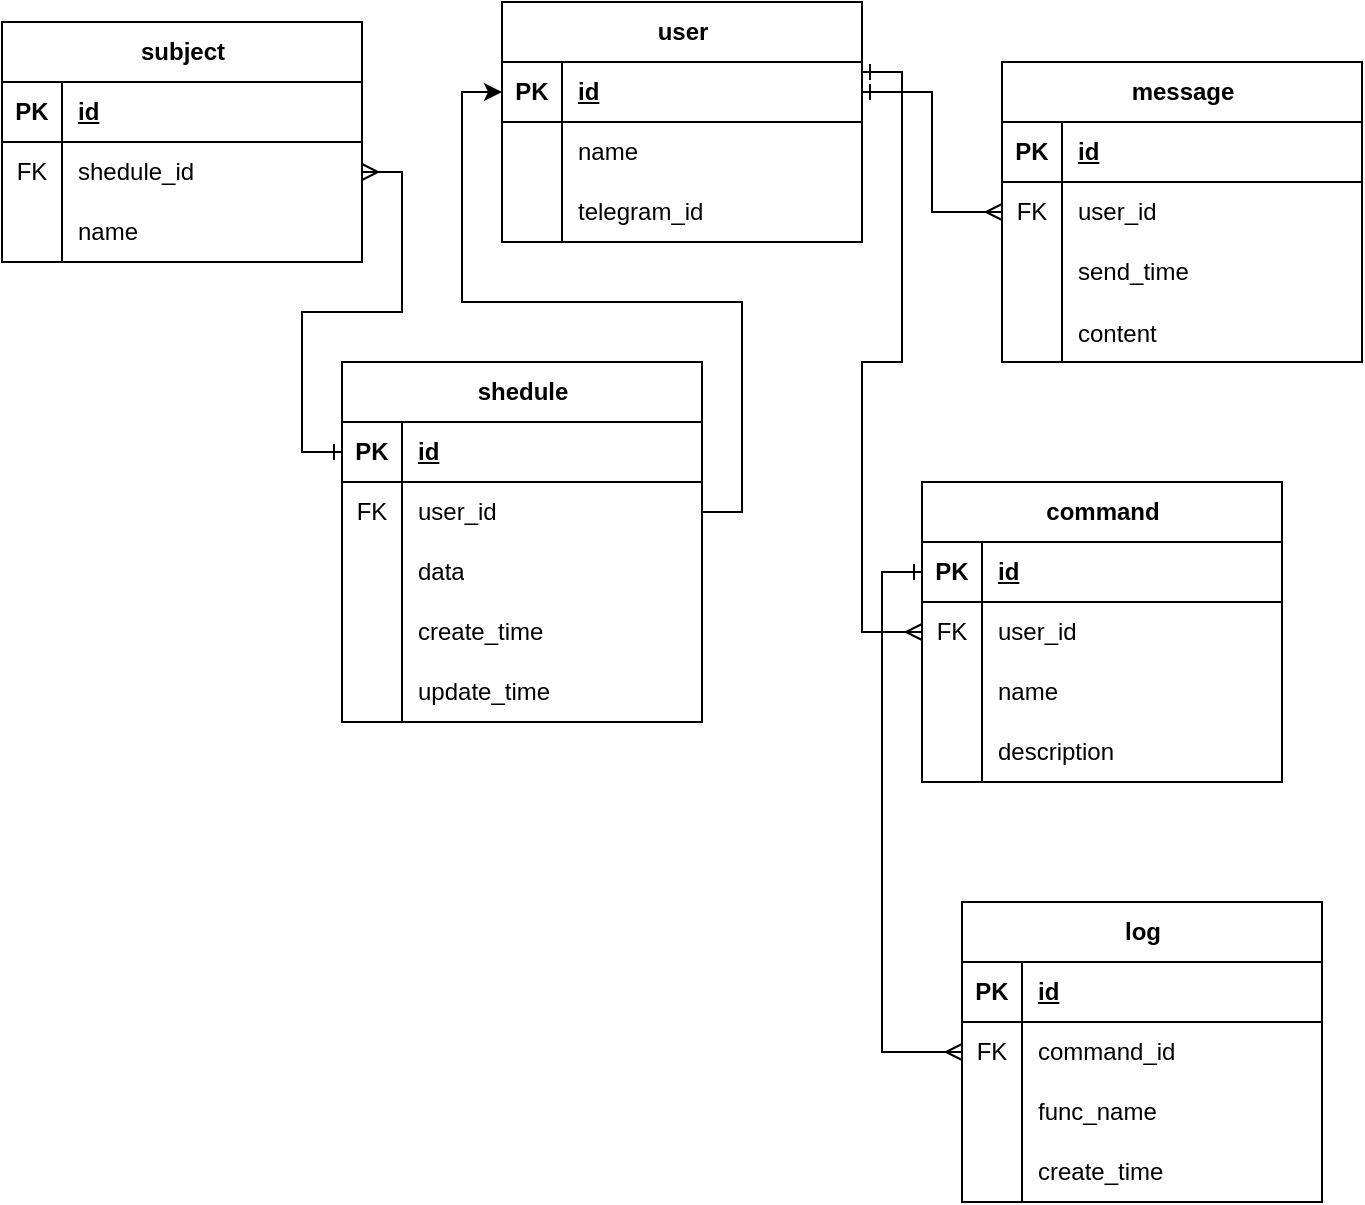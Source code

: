 <mxfile version="26.0.6">
  <diagram id="7rRAIwfvEBD1Psuq_dSK" name="Страница — 2">
    <mxGraphModel dx="746" dy="735" grid="1" gridSize="10" guides="1" tooltips="1" connect="1" arrows="1" fold="1" page="1" pageScale="1" pageWidth="827" pageHeight="1169" math="0" shadow="0">
      <root>
        <mxCell id="0" />
        <mxCell id="1" parent="0" />
        <mxCell id="XLJSj3dFBMPo9owvnzX6-15" style="edgeStyle=orthogonalEdgeStyle;rounded=0;orthogonalLoop=1;jettySize=auto;html=1;exitX=0.5;exitY=1;exitDx=0;exitDy=0;" parent="1" edge="1">
          <mxGeometry relative="1" as="geometry">
            <mxPoint x="200" y="70" as="sourcePoint" />
            <mxPoint x="200" y="70" as="targetPoint" />
          </mxGeometry>
        </mxCell>
        <mxCell id="3aCRcWMr6Qe0uc_V4OMH-16" value="message" style="shape=table;startSize=30;container=1;collapsible=1;childLayout=tableLayout;fixedRows=1;rowLines=0;fontStyle=1;align=center;resizeLast=1;html=1;" vertex="1" parent="1">
          <mxGeometry x="530" y="60" width="180" height="150" as="geometry" />
        </mxCell>
        <mxCell id="3aCRcWMr6Qe0uc_V4OMH-17" value="" style="shape=tableRow;horizontal=0;startSize=0;swimlaneHead=0;swimlaneBody=0;fillColor=none;collapsible=0;dropTarget=0;points=[[0,0.5],[1,0.5]];portConstraint=eastwest;top=0;left=0;right=0;bottom=1;" vertex="1" parent="3aCRcWMr6Qe0uc_V4OMH-16">
          <mxGeometry y="30" width="180" height="30" as="geometry" />
        </mxCell>
        <mxCell id="3aCRcWMr6Qe0uc_V4OMH-18" value="PK" style="shape=partialRectangle;connectable=0;fillColor=none;top=0;left=0;bottom=0;right=0;fontStyle=1;overflow=hidden;whiteSpace=wrap;html=1;" vertex="1" parent="3aCRcWMr6Qe0uc_V4OMH-17">
          <mxGeometry width="30" height="30" as="geometry">
            <mxRectangle width="30" height="30" as="alternateBounds" />
          </mxGeometry>
        </mxCell>
        <mxCell id="3aCRcWMr6Qe0uc_V4OMH-19" value="id" style="shape=partialRectangle;connectable=0;fillColor=none;top=0;left=0;bottom=0;right=0;align=left;spacingLeft=6;fontStyle=5;overflow=hidden;whiteSpace=wrap;html=1;" vertex="1" parent="3aCRcWMr6Qe0uc_V4OMH-17">
          <mxGeometry x="30" width="150" height="30" as="geometry">
            <mxRectangle width="150" height="30" as="alternateBounds" />
          </mxGeometry>
        </mxCell>
        <mxCell id="3aCRcWMr6Qe0uc_V4OMH-80" value="" style="shape=tableRow;horizontal=0;startSize=0;swimlaneHead=0;swimlaneBody=0;fillColor=none;collapsible=0;dropTarget=0;points=[[0,0.5],[1,0.5]];portConstraint=eastwest;top=0;left=0;right=0;bottom=0;" vertex="1" parent="3aCRcWMr6Qe0uc_V4OMH-16">
          <mxGeometry y="60" width="180" height="30" as="geometry" />
        </mxCell>
        <mxCell id="3aCRcWMr6Qe0uc_V4OMH-81" value="FK" style="shape=partialRectangle;connectable=0;fillColor=none;top=0;left=0;bottom=0;right=0;fontStyle=0;overflow=hidden;whiteSpace=wrap;html=1;" vertex="1" parent="3aCRcWMr6Qe0uc_V4OMH-80">
          <mxGeometry width="30" height="30" as="geometry">
            <mxRectangle width="30" height="30" as="alternateBounds" />
          </mxGeometry>
        </mxCell>
        <mxCell id="3aCRcWMr6Qe0uc_V4OMH-82" value="user_id" style="shape=partialRectangle;connectable=0;fillColor=none;top=0;left=0;bottom=0;right=0;align=left;spacingLeft=6;fontStyle=0;overflow=hidden;whiteSpace=wrap;html=1;" vertex="1" parent="3aCRcWMr6Qe0uc_V4OMH-80">
          <mxGeometry x="30" width="150" height="30" as="geometry">
            <mxRectangle width="150" height="30" as="alternateBounds" />
          </mxGeometry>
        </mxCell>
        <mxCell id="3aCRcWMr6Qe0uc_V4OMH-20" value="" style="shape=tableRow;horizontal=0;startSize=0;swimlaneHead=0;swimlaneBody=0;fillColor=none;collapsible=0;dropTarget=0;points=[[0,0.5],[1,0.5]];portConstraint=eastwest;top=0;left=0;right=0;bottom=0;" vertex="1" parent="3aCRcWMr6Qe0uc_V4OMH-16">
          <mxGeometry y="90" width="180" height="30" as="geometry" />
        </mxCell>
        <mxCell id="3aCRcWMr6Qe0uc_V4OMH-21" value="" style="shape=partialRectangle;connectable=0;fillColor=none;top=0;left=0;bottom=0;right=0;editable=1;overflow=hidden;whiteSpace=wrap;html=1;" vertex="1" parent="3aCRcWMr6Qe0uc_V4OMH-20">
          <mxGeometry width="30" height="30" as="geometry">
            <mxRectangle width="30" height="30" as="alternateBounds" />
          </mxGeometry>
        </mxCell>
        <mxCell id="3aCRcWMr6Qe0uc_V4OMH-22" value="send_time" style="shape=partialRectangle;connectable=0;fillColor=none;top=0;left=0;bottom=0;right=0;align=left;spacingLeft=6;overflow=hidden;whiteSpace=wrap;html=1;" vertex="1" parent="3aCRcWMr6Qe0uc_V4OMH-20">
          <mxGeometry x="30" width="150" height="30" as="geometry">
            <mxRectangle width="150" height="30" as="alternateBounds" />
          </mxGeometry>
        </mxCell>
        <mxCell id="3aCRcWMr6Qe0uc_V4OMH-61" value="" style="shape=tableRow;horizontal=0;startSize=0;swimlaneHead=0;swimlaneBody=0;fillColor=none;collapsible=0;dropTarget=0;points=[[0,0.5],[1,0.5]];portConstraint=eastwest;top=0;left=0;right=0;bottom=0;" vertex="1" parent="3aCRcWMr6Qe0uc_V4OMH-16">
          <mxGeometry y="120" width="180" height="30" as="geometry" />
        </mxCell>
        <mxCell id="3aCRcWMr6Qe0uc_V4OMH-62" value="" style="shape=partialRectangle;connectable=0;fillColor=none;top=0;left=0;bottom=0;right=0;editable=1;overflow=hidden;" vertex="1" parent="3aCRcWMr6Qe0uc_V4OMH-61">
          <mxGeometry width="30" height="30" as="geometry">
            <mxRectangle width="30" height="30" as="alternateBounds" />
          </mxGeometry>
        </mxCell>
        <mxCell id="3aCRcWMr6Qe0uc_V4OMH-63" value="content" style="shape=partialRectangle;connectable=0;fillColor=none;top=0;left=0;bottom=0;right=0;align=left;spacingLeft=6;overflow=hidden;" vertex="1" parent="3aCRcWMr6Qe0uc_V4OMH-61">
          <mxGeometry x="30" width="150" height="30" as="geometry">
            <mxRectangle width="150" height="30" as="alternateBounds" />
          </mxGeometry>
        </mxCell>
        <mxCell id="3aCRcWMr6Qe0uc_V4OMH-42" value="shedule" style="shape=table;startSize=30;container=1;collapsible=1;childLayout=tableLayout;fixedRows=1;rowLines=0;fontStyle=1;align=center;resizeLast=1;html=1;" vertex="1" parent="1">
          <mxGeometry x="200" y="210" width="180" height="180" as="geometry" />
        </mxCell>
        <mxCell id="3aCRcWMr6Qe0uc_V4OMH-43" value="" style="shape=tableRow;horizontal=0;startSize=0;swimlaneHead=0;swimlaneBody=0;fillColor=none;collapsible=0;dropTarget=0;points=[[0,0.5],[1,0.5]];portConstraint=eastwest;top=0;left=0;right=0;bottom=1;" vertex="1" parent="3aCRcWMr6Qe0uc_V4OMH-42">
          <mxGeometry y="30" width="180" height="30" as="geometry" />
        </mxCell>
        <mxCell id="3aCRcWMr6Qe0uc_V4OMH-44" value="PK" style="shape=partialRectangle;connectable=0;fillColor=none;top=0;left=0;bottom=0;right=0;fontStyle=1;overflow=hidden;whiteSpace=wrap;html=1;" vertex="1" parent="3aCRcWMr6Qe0uc_V4OMH-43">
          <mxGeometry width="30" height="30" as="geometry">
            <mxRectangle width="30" height="30" as="alternateBounds" />
          </mxGeometry>
        </mxCell>
        <mxCell id="3aCRcWMr6Qe0uc_V4OMH-45" value="id" style="shape=partialRectangle;connectable=0;fillColor=none;top=0;left=0;bottom=0;right=0;align=left;spacingLeft=6;fontStyle=5;overflow=hidden;whiteSpace=wrap;html=1;" vertex="1" parent="3aCRcWMr6Qe0uc_V4OMH-43">
          <mxGeometry x="30" width="150" height="30" as="geometry">
            <mxRectangle width="150" height="30" as="alternateBounds" />
          </mxGeometry>
        </mxCell>
        <mxCell id="3aCRcWMr6Qe0uc_V4OMH-57" value="" style="shape=tableRow;horizontal=0;startSize=0;swimlaneHead=0;swimlaneBody=0;fillColor=none;collapsible=0;dropTarget=0;points=[[0,0.5],[1,0.5]];portConstraint=eastwest;top=0;left=0;right=0;bottom=0;" vertex="1" parent="3aCRcWMr6Qe0uc_V4OMH-42">
          <mxGeometry y="60" width="180" height="30" as="geometry" />
        </mxCell>
        <mxCell id="3aCRcWMr6Qe0uc_V4OMH-58" value="FK" style="shape=partialRectangle;connectable=0;fillColor=none;top=0;left=0;bottom=0;right=0;fontStyle=0;overflow=hidden;whiteSpace=wrap;html=1;" vertex="1" parent="3aCRcWMr6Qe0uc_V4OMH-57">
          <mxGeometry width="30" height="30" as="geometry">
            <mxRectangle width="30" height="30" as="alternateBounds" />
          </mxGeometry>
        </mxCell>
        <mxCell id="3aCRcWMr6Qe0uc_V4OMH-59" value="user_id" style="shape=partialRectangle;connectable=0;fillColor=none;top=0;left=0;bottom=0;right=0;align=left;spacingLeft=6;fontStyle=0;overflow=hidden;whiteSpace=wrap;html=1;" vertex="1" parent="3aCRcWMr6Qe0uc_V4OMH-57">
          <mxGeometry x="30" width="150" height="30" as="geometry">
            <mxRectangle width="150" height="30" as="alternateBounds" />
          </mxGeometry>
        </mxCell>
        <mxCell id="3aCRcWMr6Qe0uc_V4OMH-46" value="" style="shape=tableRow;horizontal=0;startSize=0;swimlaneHead=0;swimlaneBody=0;fillColor=none;collapsible=0;dropTarget=0;points=[[0,0.5],[1,0.5]];portConstraint=eastwest;top=0;left=0;right=0;bottom=0;" vertex="1" parent="3aCRcWMr6Qe0uc_V4OMH-42">
          <mxGeometry y="90" width="180" height="30" as="geometry" />
        </mxCell>
        <mxCell id="3aCRcWMr6Qe0uc_V4OMH-47" value="" style="shape=partialRectangle;connectable=0;fillColor=none;top=0;left=0;bottom=0;right=0;editable=1;overflow=hidden;whiteSpace=wrap;html=1;" vertex="1" parent="3aCRcWMr6Qe0uc_V4OMH-46">
          <mxGeometry width="30" height="30" as="geometry">
            <mxRectangle width="30" height="30" as="alternateBounds" />
          </mxGeometry>
        </mxCell>
        <mxCell id="3aCRcWMr6Qe0uc_V4OMH-48" value="data" style="shape=partialRectangle;connectable=0;fillColor=none;top=0;left=0;bottom=0;right=0;align=left;spacingLeft=6;overflow=hidden;whiteSpace=wrap;html=1;" vertex="1" parent="3aCRcWMr6Qe0uc_V4OMH-46">
          <mxGeometry x="30" width="150" height="30" as="geometry">
            <mxRectangle width="150" height="30" as="alternateBounds" />
          </mxGeometry>
        </mxCell>
        <mxCell id="3aCRcWMr6Qe0uc_V4OMH-49" value="" style="shape=tableRow;horizontal=0;startSize=0;swimlaneHead=0;swimlaneBody=0;fillColor=none;collapsible=0;dropTarget=0;points=[[0,0.5],[1,0.5]];portConstraint=eastwest;top=0;left=0;right=0;bottom=0;" vertex="1" parent="3aCRcWMr6Qe0uc_V4OMH-42">
          <mxGeometry y="120" width="180" height="30" as="geometry" />
        </mxCell>
        <mxCell id="3aCRcWMr6Qe0uc_V4OMH-50" value="" style="shape=partialRectangle;connectable=0;fillColor=none;top=0;left=0;bottom=0;right=0;editable=1;overflow=hidden;whiteSpace=wrap;html=1;" vertex="1" parent="3aCRcWMr6Qe0uc_V4OMH-49">
          <mxGeometry width="30" height="30" as="geometry">
            <mxRectangle width="30" height="30" as="alternateBounds" />
          </mxGeometry>
        </mxCell>
        <mxCell id="3aCRcWMr6Qe0uc_V4OMH-51" value="create_time" style="shape=partialRectangle;connectable=0;fillColor=none;top=0;left=0;bottom=0;right=0;align=left;spacingLeft=6;overflow=hidden;whiteSpace=wrap;html=1;" vertex="1" parent="3aCRcWMr6Qe0uc_V4OMH-49">
          <mxGeometry x="30" width="150" height="30" as="geometry">
            <mxRectangle width="150" height="30" as="alternateBounds" />
          </mxGeometry>
        </mxCell>
        <mxCell id="3aCRcWMr6Qe0uc_V4OMH-52" value="" style="shape=tableRow;horizontal=0;startSize=0;swimlaneHead=0;swimlaneBody=0;fillColor=none;collapsible=0;dropTarget=0;points=[[0,0.5],[1,0.5]];portConstraint=eastwest;top=0;left=0;right=0;bottom=0;" vertex="1" parent="3aCRcWMr6Qe0uc_V4OMH-42">
          <mxGeometry y="150" width="180" height="30" as="geometry" />
        </mxCell>
        <mxCell id="3aCRcWMr6Qe0uc_V4OMH-53" value="" style="shape=partialRectangle;connectable=0;fillColor=none;top=0;left=0;bottom=0;right=0;editable=1;overflow=hidden;whiteSpace=wrap;html=1;" vertex="1" parent="3aCRcWMr6Qe0uc_V4OMH-52">
          <mxGeometry width="30" height="30" as="geometry">
            <mxRectangle width="30" height="30" as="alternateBounds" />
          </mxGeometry>
        </mxCell>
        <mxCell id="3aCRcWMr6Qe0uc_V4OMH-54" value="update_time" style="shape=partialRectangle;connectable=0;fillColor=none;top=0;left=0;bottom=0;right=0;align=left;spacingLeft=6;overflow=hidden;whiteSpace=wrap;html=1;" vertex="1" parent="3aCRcWMr6Qe0uc_V4OMH-52">
          <mxGeometry x="30" width="150" height="30" as="geometry">
            <mxRectangle width="150" height="30" as="alternateBounds" />
          </mxGeometry>
        </mxCell>
        <mxCell id="3aCRcWMr6Qe0uc_V4OMH-67" value="user" style="shape=table;startSize=30;container=1;collapsible=1;childLayout=tableLayout;fixedRows=1;rowLines=0;fontStyle=1;align=center;resizeLast=1;html=1;" vertex="1" parent="1">
          <mxGeometry x="280" y="30" width="180" height="120" as="geometry" />
        </mxCell>
        <mxCell id="3aCRcWMr6Qe0uc_V4OMH-68" value="" style="shape=tableRow;horizontal=0;startSize=0;swimlaneHead=0;swimlaneBody=0;fillColor=none;collapsible=0;dropTarget=0;points=[[0,0.5],[1,0.5]];portConstraint=eastwest;top=0;left=0;right=0;bottom=1;" vertex="1" parent="3aCRcWMr6Qe0uc_V4OMH-67">
          <mxGeometry y="30" width="180" height="30" as="geometry" />
        </mxCell>
        <mxCell id="3aCRcWMr6Qe0uc_V4OMH-69" value="PK" style="shape=partialRectangle;connectable=0;fillColor=none;top=0;left=0;bottom=0;right=0;fontStyle=1;overflow=hidden;whiteSpace=wrap;html=1;" vertex="1" parent="3aCRcWMr6Qe0uc_V4OMH-68">
          <mxGeometry width="30" height="30" as="geometry">
            <mxRectangle width="30" height="30" as="alternateBounds" />
          </mxGeometry>
        </mxCell>
        <mxCell id="3aCRcWMr6Qe0uc_V4OMH-70" value="id" style="shape=partialRectangle;connectable=0;fillColor=none;top=0;left=0;bottom=0;right=0;align=left;spacingLeft=6;fontStyle=5;overflow=hidden;whiteSpace=wrap;html=1;" vertex="1" parent="3aCRcWMr6Qe0uc_V4OMH-68">
          <mxGeometry x="30" width="150" height="30" as="geometry">
            <mxRectangle width="150" height="30" as="alternateBounds" />
          </mxGeometry>
        </mxCell>
        <mxCell id="3aCRcWMr6Qe0uc_V4OMH-71" value="" style="shape=tableRow;horizontal=0;startSize=0;swimlaneHead=0;swimlaneBody=0;fillColor=none;collapsible=0;dropTarget=0;points=[[0,0.5],[1,0.5]];portConstraint=eastwest;top=0;left=0;right=0;bottom=0;" vertex="1" parent="3aCRcWMr6Qe0uc_V4OMH-67">
          <mxGeometry y="60" width="180" height="30" as="geometry" />
        </mxCell>
        <mxCell id="3aCRcWMr6Qe0uc_V4OMH-72" value="" style="shape=partialRectangle;connectable=0;fillColor=none;top=0;left=0;bottom=0;right=0;editable=1;overflow=hidden;whiteSpace=wrap;html=1;" vertex="1" parent="3aCRcWMr6Qe0uc_V4OMH-71">
          <mxGeometry width="30" height="30" as="geometry">
            <mxRectangle width="30" height="30" as="alternateBounds" />
          </mxGeometry>
        </mxCell>
        <mxCell id="3aCRcWMr6Qe0uc_V4OMH-73" value="name" style="shape=partialRectangle;connectable=0;fillColor=none;top=0;left=0;bottom=0;right=0;align=left;spacingLeft=6;overflow=hidden;whiteSpace=wrap;html=1;" vertex="1" parent="3aCRcWMr6Qe0uc_V4OMH-71">
          <mxGeometry x="30" width="150" height="30" as="geometry">
            <mxRectangle width="150" height="30" as="alternateBounds" />
          </mxGeometry>
        </mxCell>
        <mxCell id="3aCRcWMr6Qe0uc_V4OMH-74" value="" style="shape=tableRow;horizontal=0;startSize=0;swimlaneHead=0;swimlaneBody=0;fillColor=none;collapsible=0;dropTarget=0;points=[[0,0.5],[1,0.5]];portConstraint=eastwest;top=0;left=0;right=0;bottom=0;" vertex="1" parent="3aCRcWMr6Qe0uc_V4OMH-67">
          <mxGeometry y="90" width="180" height="30" as="geometry" />
        </mxCell>
        <mxCell id="3aCRcWMr6Qe0uc_V4OMH-75" value="" style="shape=partialRectangle;connectable=0;fillColor=none;top=0;left=0;bottom=0;right=0;editable=1;overflow=hidden;whiteSpace=wrap;html=1;" vertex="1" parent="3aCRcWMr6Qe0uc_V4OMH-74">
          <mxGeometry width="30" height="30" as="geometry">
            <mxRectangle width="30" height="30" as="alternateBounds" />
          </mxGeometry>
        </mxCell>
        <mxCell id="3aCRcWMr6Qe0uc_V4OMH-76" value="telegram_id" style="shape=partialRectangle;connectable=0;fillColor=none;top=0;left=0;bottom=0;right=0;align=left;spacingLeft=6;overflow=hidden;whiteSpace=wrap;html=1;" vertex="1" parent="3aCRcWMr6Qe0uc_V4OMH-74">
          <mxGeometry x="30" width="150" height="30" as="geometry">
            <mxRectangle width="150" height="30" as="alternateBounds" />
          </mxGeometry>
        </mxCell>
        <mxCell id="3aCRcWMr6Qe0uc_V4OMH-83" value="subject" style="shape=table;startSize=30;container=1;collapsible=1;childLayout=tableLayout;fixedRows=1;rowLines=0;fontStyle=1;align=center;resizeLast=1;html=1;" vertex="1" parent="1">
          <mxGeometry x="30" y="40" width="180" height="120" as="geometry" />
        </mxCell>
        <mxCell id="3aCRcWMr6Qe0uc_V4OMH-84" value="" style="shape=tableRow;horizontal=0;startSize=0;swimlaneHead=0;swimlaneBody=0;fillColor=none;collapsible=0;dropTarget=0;points=[[0,0.5],[1,0.5]];portConstraint=eastwest;top=0;left=0;right=0;bottom=1;" vertex="1" parent="3aCRcWMr6Qe0uc_V4OMH-83">
          <mxGeometry y="30" width="180" height="30" as="geometry" />
        </mxCell>
        <mxCell id="3aCRcWMr6Qe0uc_V4OMH-85" value="PK" style="shape=partialRectangle;connectable=0;fillColor=none;top=0;left=0;bottom=0;right=0;fontStyle=1;overflow=hidden;whiteSpace=wrap;html=1;" vertex="1" parent="3aCRcWMr6Qe0uc_V4OMH-84">
          <mxGeometry width="30" height="30" as="geometry">
            <mxRectangle width="30" height="30" as="alternateBounds" />
          </mxGeometry>
        </mxCell>
        <mxCell id="3aCRcWMr6Qe0uc_V4OMH-86" value="id" style="shape=partialRectangle;connectable=0;fillColor=none;top=0;left=0;bottom=0;right=0;align=left;spacingLeft=6;fontStyle=5;overflow=hidden;whiteSpace=wrap;html=1;" vertex="1" parent="3aCRcWMr6Qe0uc_V4OMH-84">
          <mxGeometry x="30" width="150" height="30" as="geometry">
            <mxRectangle width="150" height="30" as="alternateBounds" />
          </mxGeometry>
        </mxCell>
        <mxCell id="3aCRcWMr6Qe0uc_V4OMH-96" value="" style="shape=tableRow;horizontal=0;startSize=0;swimlaneHead=0;swimlaneBody=0;fillColor=none;collapsible=0;dropTarget=0;points=[[0,0.5],[1,0.5]];portConstraint=eastwest;top=0;left=0;right=0;bottom=0;" vertex="1" parent="3aCRcWMr6Qe0uc_V4OMH-83">
          <mxGeometry y="60" width="180" height="30" as="geometry" />
        </mxCell>
        <mxCell id="3aCRcWMr6Qe0uc_V4OMH-97" value="FK" style="shape=partialRectangle;connectable=0;fillColor=none;top=0;left=0;bottom=0;right=0;fontStyle=0;overflow=hidden;whiteSpace=wrap;html=1;" vertex="1" parent="3aCRcWMr6Qe0uc_V4OMH-96">
          <mxGeometry width="30" height="30" as="geometry">
            <mxRectangle width="30" height="30" as="alternateBounds" />
          </mxGeometry>
        </mxCell>
        <mxCell id="3aCRcWMr6Qe0uc_V4OMH-98" value="shedule_id" style="shape=partialRectangle;connectable=0;fillColor=none;top=0;left=0;bottom=0;right=0;align=left;spacingLeft=6;fontStyle=0;overflow=hidden;whiteSpace=wrap;html=1;" vertex="1" parent="3aCRcWMr6Qe0uc_V4OMH-96">
          <mxGeometry x="30" width="150" height="30" as="geometry">
            <mxRectangle width="150" height="30" as="alternateBounds" />
          </mxGeometry>
        </mxCell>
        <mxCell id="3aCRcWMr6Qe0uc_V4OMH-87" value="" style="shape=tableRow;horizontal=0;startSize=0;swimlaneHead=0;swimlaneBody=0;fillColor=none;collapsible=0;dropTarget=0;points=[[0,0.5],[1,0.5]];portConstraint=eastwest;top=0;left=0;right=0;bottom=0;" vertex="1" parent="3aCRcWMr6Qe0uc_V4OMH-83">
          <mxGeometry y="90" width="180" height="30" as="geometry" />
        </mxCell>
        <mxCell id="3aCRcWMr6Qe0uc_V4OMH-88" value="" style="shape=partialRectangle;connectable=0;fillColor=none;top=0;left=0;bottom=0;right=0;editable=1;overflow=hidden;whiteSpace=wrap;html=1;" vertex="1" parent="3aCRcWMr6Qe0uc_V4OMH-87">
          <mxGeometry width="30" height="30" as="geometry">
            <mxRectangle width="30" height="30" as="alternateBounds" />
          </mxGeometry>
        </mxCell>
        <mxCell id="3aCRcWMr6Qe0uc_V4OMH-89" value="name" style="shape=partialRectangle;connectable=0;fillColor=none;top=0;left=0;bottom=0;right=0;align=left;spacingLeft=6;overflow=hidden;whiteSpace=wrap;html=1;" vertex="1" parent="3aCRcWMr6Qe0uc_V4OMH-87">
          <mxGeometry x="30" width="150" height="30" as="geometry">
            <mxRectangle width="150" height="30" as="alternateBounds" />
          </mxGeometry>
        </mxCell>
        <mxCell id="3aCRcWMr6Qe0uc_V4OMH-99" value="command" style="shape=table;startSize=30;container=1;collapsible=1;childLayout=tableLayout;fixedRows=1;rowLines=0;fontStyle=1;align=center;resizeLast=1;html=1;" vertex="1" parent="1">
          <mxGeometry x="490" y="270" width="180" height="150" as="geometry" />
        </mxCell>
        <mxCell id="3aCRcWMr6Qe0uc_V4OMH-100" value="" style="shape=tableRow;horizontal=0;startSize=0;swimlaneHead=0;swimlaneBody=0;fillColor=none;collapsible=0;dropTarget=0;points=[[0,0.5],[1,0.5]];portConstraint=eastwest;top=0;left=0;right=0;bottom=1;" vertex="1" parent="3aCRcWMr6Qe0uc_V4OMH-99">
          <mxGeometry y="30" width="180" height="30" as="geometry" />
        </mxCell>
        <mxCell id="3aCRcWMr6Qe0uc_V4OMH-101" value="PK" style="shape=partialRectangle;connectable=0;fillColor=none;top=0;left=0;bottom=0;right=0;fontStyle=1;overflow=hidden;whiteSpace=wrap;html=1;" vertex="1" parent="3aCRcWMr6Qe0uc_V4OMH-100">
          <mxGeometry width="30" height="30" as="geometry">
            <mxRectangle width="30" height="30" as="alternateBounds" />
          </mxGeometry>
        </mxCell>
        <mxCell id="3aCRcWMr6Qe0uc_V4OMH-102" value="id" style="shape=partialRectangle;connectable=0;fillColor=none;top=0;left=0;bottom=0;right=0;align=left;spacingLeft=6;fontStyle=5;overflow=hidden;whiteSpace=wrap;html=1;" vertex="1" parent="3aCRcWMr6Qe0uc_V4OMH-100">
          <mxGeometry x="30" width="150" height="30" as="geometry">
            <mxRectangle width="150" height="30" as="alternateBounds" />
          </mxGeometry>
        </mxCell>
        <mxCell id="3aCRcWMr6Qe0uc_V4OMH-148" value="" style="shape=tableRow;horizontal=0;startSize=0;swimlaneHead=0;swimlaneBody=0;fillColor=none;collapsible=0;dropTarget=0;points=[[0,0.5],[1,0.5]];portConstraint=eastwest;top=0;left=0;right=0;bottom=0;" vertex="1" parent="3aCRcWMr6Qe0uc_V4OMH-99">
          <mxGeometry y="60" width="180" height="30" as="geometry" />
        </mxCell>
        <mxCell id="3aCRcWMr6Qe0uc_V4OMH-149" value="FK" style="shape=partialRectangle;connectable=0;fillColor=none;top=0;left=0;bottom=0;right=0;fontStyle=0;overflow=hidden;whiteSpace=wrap;html=1;" vertex="1" parent="3aCRcWMr6Qe0uc_V4OMH-148">
          <mxGeometry width="30" height="30" as="geometry">
            <mxRectangle width="30" height="30" as="alternateBounds" />
          </mxGeometry>
        </mxCell>
        <mxCell id="3aCRcWMr6Qe0uc_V4OMH-150" value="user_id" style="shape=partialRectangle;connectable=0;fillColor=none;top=0;left=0;bottom=0;right=0;align=left;spacingLeft=6;fontStyle=0;overflow=hidden;whiteSpace=wrap;html=1;" vertex="1" parent="3aCRcWMr6Qe0uc_V4OMH-148">
          <mxGeometry x="30" width="150" height="30" as="geometry">
            <mxRectangle width="150" height="30" as="alternateBounds" />
          </mxGeometry>
        </mxCell>
        <mxCell id="3aCRcWMr6Qe0uc_V4OMH-103" value="" style="shape=tableRow;horizontal=0;startSize=0;swimlaneHead=0;swimlaneBody=0;fillColor=none;collapsible=0;dropTarget=0;points=[[0,0.5],[1,0.5]];portConstraint=eastwest;top=0;left=0;right=0;bottom=0;" vertex="1" parent="3aCRcWMr6Qe0uc_V4OMH-99">
          <mxGeometry y="90" width="180" height="30" as="geometry" />
        </mxCell>
        <mxCell id="3aCRcWMr6Qe0uc_V4OMH-104" value="" style="shape=partialRectangle;connectable=0;fillColor=none;top=0;left=0;bottom=0;right=0;editable=1;overflow=hidden;whiteSpace=wrap;html=1;" vertex="1" parent="3aCRcWMr6Qe0uc_V4OMH-103">
          <mxGeometry width="30" height="30" as="geometry">
            <mxRectangle width="30" height="30" as="alternateBounds" />
          </mxGeometry>
        </mxCell>
        <mxCell id="3aCRcWMr6Qe0uc_V4OMH-105" value="name" style="shape=partialRectangle;connectable=0;fillColor=none;top=0;left=0;bottom=0;right=0;align=left;spacingLeft=6;overflow=hidden;whiteSpace=wrap;html=1;" vertex="1" parent="3aCRcWMr6Qe0uc_V4OMH-103">
          <mxGeometry x="30" width="150" height="30" as="geometry">
            <mxRectangle width="150" height="30" as="alternateBounds" />
          </mxGeometry>
        </mxCell>
        <mxCell id="3aCRcWMr6Qe0uc_V4OMH-106" value="" style="shape=tableRow;horizontal=0;startSize=0;swimlaneHead=0;swimlaneBody=0;fillColor=none;collapsible=0;dropTarget=0;points=[[0,0.5],[1,0.5]];portConstraint=eastwest;top=0;left=0;right=0;bottom=0;" vertex="1" parent="3aCRcWMr6Qe0uc_V4OMH-99">
          <mxGeometry y="120" width="180" height="30" as="geometry" />
        </mxCell>
        <mxCell id="3aCRcWMr6Qe0uc_V4OMH-107" value="" style="shape=partialRectangle;connectable=0;fillColor=none;top=0;left=0;bottom=0;right=0;editable=1;overflow=hidden;whiteSpace=wrap;html=1;" vertex="1" parent="3aCRcWMr6Qe0uc_V4OMH-106">
          <mxGeometry width="30" height="30" as="geometry">
            <mxRectangle width="30" height="30" as="alternateBounds" />
          </mxGeometry>
        </mxCell>
        <mxCell id="3aCRcWMr6Qe0uc_V4OMH-108" value="description" style="shape=partialRectangle;connectable=0;fillColor=none;top=0;left=0;bottom=0;right=0;align=left;spacingLeft=6;overflow=hidden;whiteSpace=wrap;html=1;" vertex="1" parent="3aCRcWMr6Qe0uc_V4OMH-106">
          <mxGeometry x="30" width="150" height="30" as="geometry">
            <mxRectangle width="150" height="30" as="alternateBounds" />
          </mxGeometry>
        </mxCell>
        <mxCell id="3aCRcWMr6Qe0uc_V4OMH-125" value="log" style="shape=table;startSize=30;container=1;collapsible=1;childLayout=tableLayout;fixedRows=1;rowLines=0;fontStyle=1;align=center;resizeLast=1;html=1;" vertex="1" parent="1">
          <mxGeometry x="510" y="480" width="180" height="150" as="geometry" />
        </mxCell>
        <mxCell id="3aCRcWMr6Qe0uc_V4OMH-126" value="" style="shape=tableRow;horizontal=0;startSize=0;swimlaneHead=0;swimlaneBody=0;fillColor=none;collapsible=0;dropTarget=0;points=[[0,0.5],[1,0.5]];portConstraint=eastwest;top=0;left=0;right=0;bottom=1;" vertex="1" parent="3aCRcWMr6Qe0uc_V4OMH-125">
          <mxGeometry y="30" width="180" height="30" as="geometry" />
        </mxCell>
        <mxCell id="3aCRcWMr6Qe0uc_V4OMH-127" value="PK" style="shape=partialRectangle;connectable=0;fillColor=none;top=0;left=0;bottom=0;right=0;fontStyle=1;overflow=hidden;whiteSpace=wrap;html=1;" vertex="1" parent="3aCRcWMr6Qe0uc_V4OMH-126">
          <mxGeometry width="30" height="30" as="geometry">
            <mxRectangle width="30" height="30" as="alternateBounds" />
          </mxGeometry>
        </mxCell>
        <mxCell id="3aCRcWMr6Qe0uc_V4OMH-128" value="id" style="shape=partialRectangle;connectable=0;fillColor=none;top=0;left=0;bottom=0;right=0;align=left;spacingLeft=6;fontStyle=5;overflow=hidden;whiteSpace=wrap;html=1;" vertex="1" parent="3aCRcWMr6Qe0uc_V4OMH-126">
          <mxGeometry x="30" width="150" height="30" as="geometry">
            <mxRectangle width="150" height="30" as="alternateBounds" />
          </mxGeometry>
        </mxCell>
        <mxCell id="3aCRcWMr6Qe0uc_V4OMH-138" value="" style="shape=tableRow;horizontal=0;startSize=0;swimlaneHead=0;swimlaneBody=0;fillColor=none;collapsible=0;dropTarget=0;points=[[0,0.5],[1,0.5]];portConstraint=eastwest;top=0;left=0;right=0;bottom=0;" vertex="1" parent="3aCRcWMr6Qe0uc_V4OMH-125">
          <mxGeometry y="60" width="180" height="30" as="geometry" />
        </mxCell>
        <mxCell id="3aCRcWMr6Qe0uc_V4OMH-139" value="FK" style="shape=partialRectangle;connectable=0;fillColor=none;top=0;left=0;bottom=0;right=0;fontStyle=0;overflow=hidden;whiteSpace=wrap;html=1;" vertex="1" parent="3aCRcWMr6Qe0uc_V4OMH-138">
          <mxGeometry width="30" height="30" as="geometry">
            <mxRectangle width="30" height="30" as="alternateBounds" />
          </mxGeometry>
        </mxCell>
        <mxCell id="3aCRcWMr6Qe0uc_V4OMH-140" value="command_id" style="shape=partialRectangle;connectable=0;fillColor=none;top=0;left=0;bottom=0;right=0;align=left;spacingLeft=6;fontStyle=0;overflow=hidden;whiteSpace=wrap;html=1;" vertex="1" parent="3aCRcWMr6Qe0uc_V4OMH-138">
          <mxGeometry x="30" width="150" height="30" as="geometry">
            <mxRectangle width="150" height="30" as="alternateBounds" />
          </mxGeometry>
        </mxCell>
        <mxCell id="3aCRcWMr6Qe0uc_V4OMH-129" value="" style="shape=tableRow;horizontal=0;startSize=0;swimlaneHead=0;swimlaneBody=0;fillColor=none;collapsible=0;dropTarget=0;points=[[0,0.5],[1,0.5]];portConstraint=eastwest;top=0;left=0;right=0;bottom=0;" vertex="1" parent="3aCRcWMr6Qe0uc_V4OMH-125">
          <mxGeometry y="90" width="180" height="30" as="geometry" />
        </mxCell>
        <mxCell id="3aCRcWMr6Qe0uc_V4OMH-130" value="" style="shape=partialRectangle;connectable=0;fillColor=none;top=0;left=0;bottom=0;right=0;editable=1;overflow=hidden;whiteSpace=wrap;html=1;" vertex="1" parent="3aCRcWMr6Qe0uc_V4OMH-129">
          <mxGeometry width="30" height="30" as="geometry">
            <mxRectangle width="30" height="30" as="alternateBounds" />
          </mxGeometry>
        </mxCell>
        <mxCell id="3aCRcWMr6Qe0uc_V4OMH-131" value="func_name" style="shape=partialRectangle;connectable=0;fillColor=none;top=0;left=0;bottom=0;right=0;align=left;spacingLeft=6;overflow=hidden;whiteSpace=wrap;html=1;" vertex="1" parent="3aCRcWMr6Qe0uc_V4OMH-129">
          <mxGeometry x="30" width="150" height="30" as="geometry">
            <mxRectangle width="150" height="30" as="alternateBounds" />
          </mxGeometry>
        </mxCell>
        <mxCell id="3aCRcWMr6Qe0uc_V4OMH-132" value="" style="shape=tableRow;horizontal=0;startSize=0;swimlaneHead=0;swimlaneBody=0;fillColor=none;collapsible=0;dropTarget=0;points=[[0,0.5],[1,0.5]];portConstraint=eastwest;top=0;left=0;right=0;bottom=0;" vertex="1" parent="3aCRcWMr6Qe0uc_V4OMH-125">
          <mxGeometry y="120" width="180" height="30" as="geometry" />
        </mxCell>
        <mxCell id="3aCRcWMr6Qe0uc_V4OMH-133" value="" style="shape=partialRectangle;connectable=0;fillColor=none;top=0;left=0;bottom=0;right=0;editable=1;overflow=hidden;whiteSpace=wrap;html=1;" vertex="1" parent="3aCRcWMr6Qe0uc_V4OMH-132">
          <mxGeometry width="30" height="30" as="geometry">
            <mxRectangle width="30" height="30" as="alternateBounds" />
          </mxGeometry>
        </mxCell>
        <mxCell id="3aCRcWMr6Qe0uc_V4OMH-134" value="create_time" style="shape=partialRectangle;connectable=0;fillColor=none;top=0;left=0;bottom=0;right=0;align=left;spacingLeft=6;overflow=hidden;whiteSpace=wrap;html=1;" vertex="1" parent="3aCRcWMr6Qe0uc_V4OMH-132">
          <mxGeometry x="30" width="150" height="30" as="geometry">
            <mxRectangle width="150" height="30" as="alternateBounds" />
          </mxGeometry>
        </mxCell>
        <mxCell id="3aCRcWMr6Qe0uc_V4OMH-141" style="edgeStyle=orthogonalEdgeStyle;rounded=0;orthogonalLoop=1;jettySize=auto;html=1;exitX=0;exitY=0.5;exitDx=0;exitDy=0;startArrow=ERmany;startFill=0;endArrow=ERone;endFill=0;" edge="1" parent="1" source="3aCRcWMr6Qe0uc_V4OMH-80" target="3aCRcWMr6Qe0uc_V4OMH-68">
          <mxGeometry relative="1" as="geometry" />
        </mxCell>
        <mxCell id="3aCRcWMr6Qe0uc_V4OMH-145" style="edgeStyle=orthogonalEdgeStyle;rounded=0;orthogonalLoop=1;jettySize=auto;html=1;endArrow=ERone;endFill=0;startArrow=ERmany;startFill=0;" edge="1" parent="1" source="3aCRcWMr6Qe0uc_V4OMH-96" target="3aCRcWMr6Qe0uc_V4OMH-43">
          <mxGeometry relative="1" as="geometry" />
        </mxCell>
        <mxCell id="3aCRcWMr6Qe0uc_V4OMH-146" style="edgeStyle=orthogonalEdgeStyle;rounded=0;orthogonalLoop=1;jettySize=auto;html=1;" edge="1" parent="1" source="3aCRcWMr6Qe0uc_V4OMH-57" target="3aCRcWMr6Qe0uc_V4OMH-68">
          <mxGeometry relative="1" as="geometry" />
        </mxCell>
        <mxCell id="3aCRcWMr6Qe0uc_V4OMH-147" style="edgeStyle=orthogonalEdgeStyle;rounded=0;orthogonalLoop=1;jettySize=auto;html=1;entryX=0;entryY=0.5;entryDx=0;entryDy=0;endArrow=ERone;endFill=0;startArrow=ERmany;startFill=0;" edge="1" parent="1" source="3aCRcWMr6Qe0uc_V4OMH-138" target="3aCRcWMr6Qe0uc_V4OMH-100">
          <mxGeometry relative="1" as="geometry" />
        </mxCell>
        <mxCell id="3aCRcWMr6Qe0uc_V4OMH-151" style="edgeStyle=orthogonalEdgeStyle;rounded=0;orthogonalLoop=1;jettySize=auto;html=1;exitX=0;exitY=0.5;exitDx=0;exitDy=0;entryX=1;entryY=0.167;entryDx=0;entryDy=0;entryPerimeter=0;endArrow=ERone;endFill=0;startArrow=ERmany;startFill=0;" edge="1" parent="1" source="3aCRcWMr6Qe0uc_V4OMH-148" target="3aCRcWMr6Qe0uc_V4OMH-68">
          <mxGeometry relative="1" as="geometry">
            <Array as="points">
              <mxPoint x="460" y="345" />
              <mxPoint x="460" y="210" />
              <mxPoint x="480" y="210" />
              <mxPoint x="480" y="65" />
            </Array>
          </mxGeometry>
        </mxCell>
      </root>
    </mxGraphModel>
  </diagram>
</mxfile>
